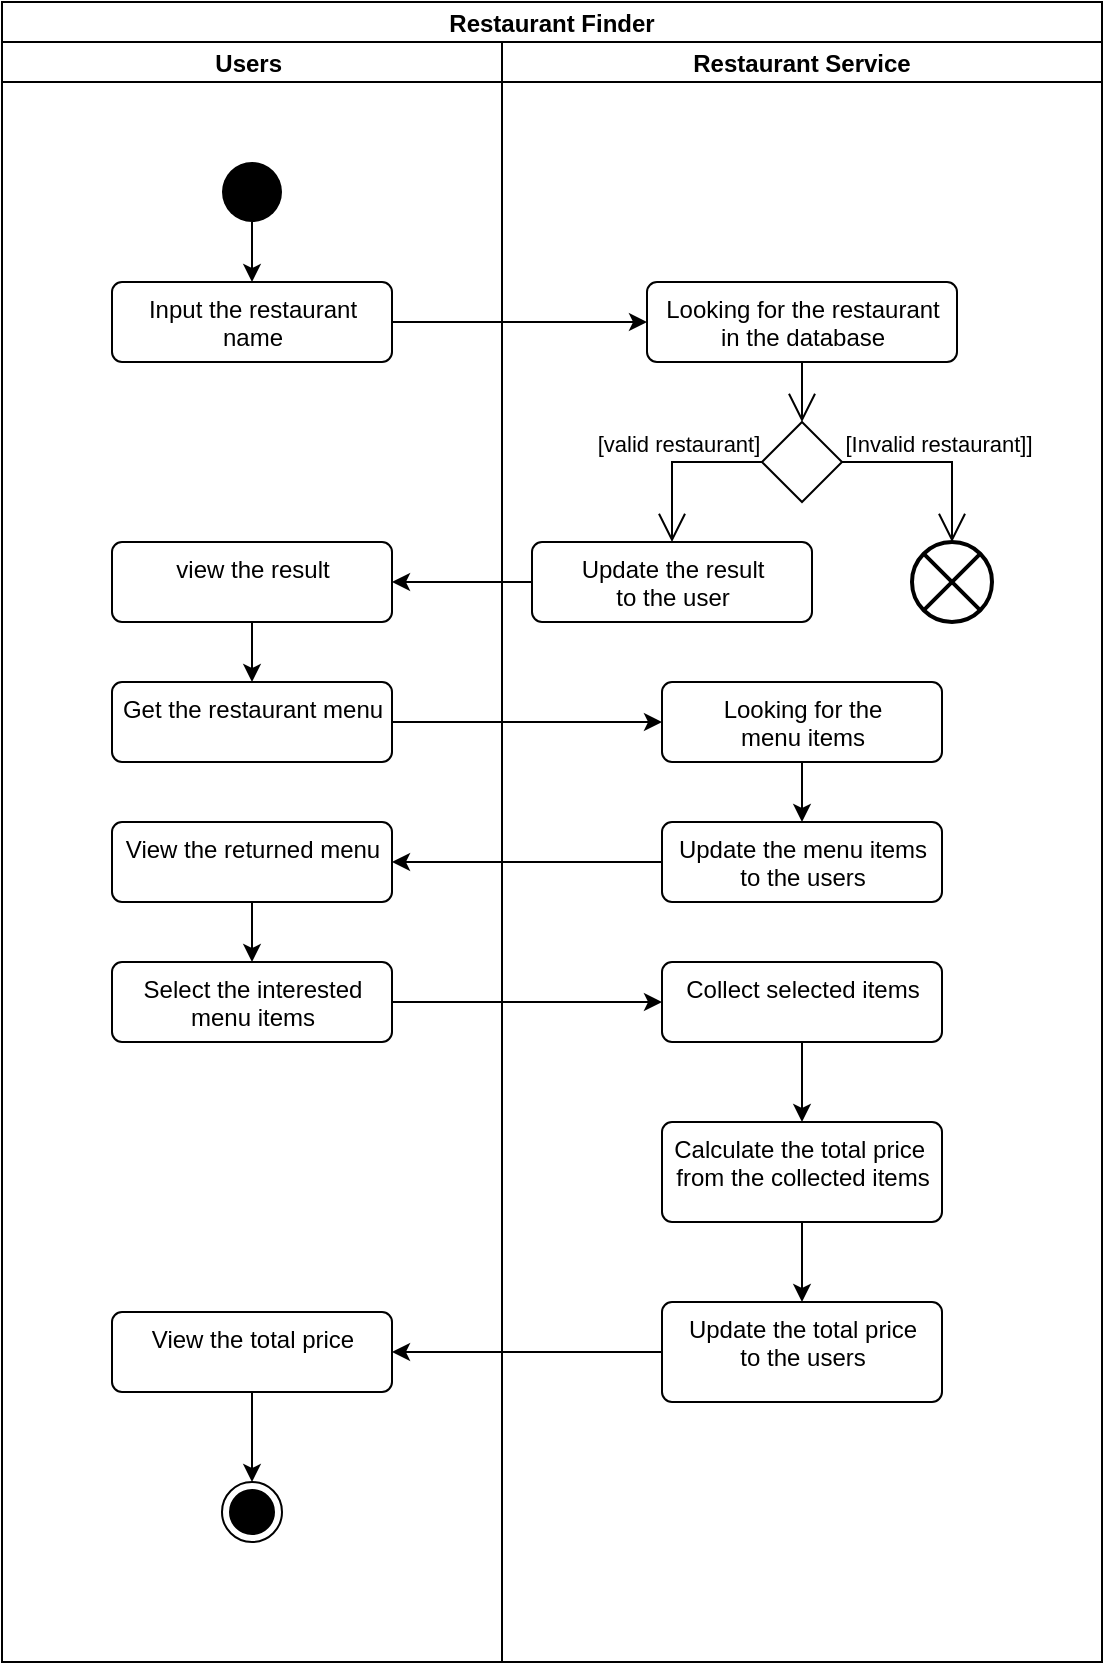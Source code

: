 <mxfile version="20.3.7" type="github">
  <diagram id="gbzk3yQSj8liMku1RLfF" name="Page-1">
    <mxGraphModel dx="2066" dy="1154" grid="1" gridSize="10" guides="1" tooltips="1" connect="1" arrows="1" fold="1" page="1" pageScale="1" pageWidth="850" pageHeight="1100" math="0" shadow="0">
      <root>
        <mxCell id="0" />
        <mxCell id="1" parent="0" />
        <mxCell id="S5wvV7lNFDj4NxCUPVdr-1" value="Restaurant Finder" style="swimlane;childLayout=stackLayout;resizeParent=1;resizeParentMax=0;startSize=20;" parent="1" vertex="1">
          <mxGeometry x="175" y="50" width="550" height="830" as="geometry" />
        </mxCell>
        <mxCell id="S5wvV7lNFDj4NxCUPVdr-2" value="Users " style="swimlane;startSize=20;" parent="S5wvV7lNFDj4NxCUPVdr-1" vertex="1">
          <mxGeometry y="20" width="250" height="810" as="geometry" />
        </mxCell>
        <mxCell id="S5wvV7lNFDj4NxCUPVdr-8" style="edgeStyle=orthogonalEdgeStyle;rounded=0;orthogonalLoop=1;jettySize=auto;html=1;" parent="S5wvV7lNFDj4NxCUPVdr-2" source="S5wvV7lNFDj4NxCUPVdr-5" target="S5wvV7lNFDj4NxCUPVdr-6" edge="1">
          <mxGeometry relative="1" as="geometry" />
        </mxCell>
        <mxCell id="S5wvV7lNFDj4NxCUPVdr-5" value="" style="ellipse;fillColor=#000000;strokeColor=none;" parent="S5wvV7lNFDj4NxCUPVdr-2" vertex="1">
          <mxGeometry x="110" y="60" width="30" height="30" as="geometry" />
        </mxCell>
        <mxCell id="S5wvV7lNFDj4NxCUPVdr-6" value="Input the restaurant &lt;br&gt;name" style="html=1;align=center;verticalAlign=top;rounded=1;absoluteArcSize=1;arcSize=10;dashed=0;" parent="S5wvV7lNFDj4NxCUPVdr-2" vertex="1">
          <mxGeometry x="55" y="120" width="140" height="40" as="geometry" />
        </mxCell>
        <mxCell id="S5wvV7lNFDj4NxCUPVdr-23" style="edgeStyle=orthogonalEdgeStyle;rounded=0;orthogonalLoop=1;jettySize=auto;html=1;" parent="S5wvV7lNFDj4NxCUPVdr-2" source="S5wvV7lNFDj4NxCUPVdr-20" target="S5wvV7lNFDj4NxCUPVdr-22" edge="1">
          <mxGeometry relative="1" as="geometry" />
        </mxCell>
        <mxCell id="S5wvV7lNFDj4NxCUPVdr-20" value="view the result" style="html=1;align=center;verticalAlign=top;rounded=1;absoluteArcSize=1;arcSize=10;dashed=0;" parent="S5wvV7lNFDj4NxCUPVdr-2" vertex="1">
          <mxGeometry x="55" y="250" width="140" height="40" as="geometry" />
        </mxCell>
        <mxCell id="S5wvV7lNFDj4NxCUPVdr-22" value="Get the restaurant menu" style="html=1;align=center;verticalAlign=top;rounded=1;absoluteArcSize=1;arcSize=10;dashed=0;" parent="S5wvV7lNFDj4NxCUPVdr-2" vertex="1">
          <mxGeometry x="55" y="320" width="140" height="40" as="geometry" />
        </mxCell>
        <mxCell id="S5wvV7lNFDj4NxCUPVdr-30" style="edgeStyle=orthogonalEdgeStyle;rounded=0;orthogonalLoop=1;jettySize=auto;html=1;" parent="S5wvV7lNFDj4NxCUPVdr-2" source="S5wvV7lNFDj4NxCUPVdr-27" target="S5wvV7lNFDj4NxCUPVdr-29" edge="1">
          <mxGeometry relative="1" as="geometry" />
        </mxCell>
        <mxCell id="S5wvV7lNFDj4NxCUPVdr-27" value="View the returned menu" style="html=1;align=center;verticalAlign=top;rounded=1;absoluteArcSize=1;arcSize=10;dashed=0;" parent="S5wvV7lNFDj4NxCUPVdr-2" vertex="1">
          <mxGeometry x="55" y="390" width="140" height="40" as="geometry" />
        </mxCell>
        <mxCell id="S5wvV7lNFDj4NxCUPVdr-29" value="Select the interested&lt;br&gt;menu items" style="html=1;align=center;verticalAlign=top;rounded=1;absoluteArcSize=1;arcSize=10;dashed=0;" parent="S5wvV7lNFDj4NxCUPVdr-2" vertex="1">
          <mxGeometry x="55" y="460" width="140" height="40" as="geometry" />
        </mxCell>
        <mxCell id="S5wvV7lNFDj4NxCUPVdr-42" style="edgeStyle=orthogonalEdgeStyle;rounded=0;orthogonalLoop=1;jettySize=auto;html=1;" parent="S5wvV7lNFDj4NxCUPVdr-2" source="S5wvV7lNFDj4NxCUPVdr-37" target="S5wvV7lNFDj4NxCUPVdr-40" edge="1">
          <mxGeometry relative="1" as="geometry" />
        </mxCell>
        <mxCell id="S5wvV7lNFDj4NxCUPVdr-37" value="View the total price" style="html=1;align=center;verticalAlign=top;rounded=1;absoluteArcSize=1;arcSize=10;dashed=0;" parent="S5wvV7lNFDj4NxCUPVdr-2" vertex="1">
          <mxGeometry x="55" y="635" width="140" height="40" as="geometry" />
        </mxCell>
        <mxCell id="S5wvV7lNFDj4NxCUPVdr-40" value="" style="ellipse;html=1;shape=endState;fillColor=strokeColor;" parent="S5wvV7lNFDj4NxCUPVdr-2" vertex="1">
          <mxGeometry x="110" y="720" width="30" height="30" as="geometry" />
        </mxCell>
        <mxCell id="S5wvV7lNFDj4NxCUPVdr-3" value="Restaurant Service" style="swimlane;startSize=20;" parent="S5wvV7lNFDj4NxCUPVdr-1" vertex="1">
          <mxGeometry x="250" y="20" width="300" height="810" as="geometry" />
        </mxCell>
        <mxCell id="S5wvV7lNFDj4NxCUPVdr-7" value="Looking for the restaurant &lt;br&gt;in the database" style="html=1;align=center;verticalAlign=top;rounded=1;absoluteArcSize=1;arcSize=10;dashed=0;" parent="S5wvV7lNFDj4NxCUPVdr-3" vertex="1">
          <mxGeometry x="72.5" y="120" width="155" height="40" as="geometry" />
        </mxCell>
        <mxCell id="S5wvV7lNFDj4NxCUPVdr-10" value="Update the result &lt;br&gt;to the user" style="html=1;align=center;verticalAlign=top;rounded=1;absoluteArcSize=1;arcSize=10;dashed=0;" parent="S5wvV7lNFDj4NxCUPVdr-3" vertex="1">
          <mxGeometry x="15" y="250" width="140" height="40" as="geometry" />
        </mxCell>
        <mxCell id="S5wvV7lNFDj4NxCUPVdr-11" value="" style="html=1;shape=mxgraph.sysml.flowFinal;strokeWidth=2;verticalLabelPosition=bottom;verticalAlignment=top;" parent="S5wvV7lNFDj4NxCUPVdr-3" vertex="1">
          <mxGeometry x="205" y="250" width="40" height="40" as="geometry" />
        </mxCell>
        <mxCell id="S5wvV7lNFDj4NxCUPVdr-16" value="" style="shape=rhombus;html=1;verticalLabelPosition=bottom;verticalAlignment=top;" parent="S5wvV7lNFDj4NxCUPVdr-3" vertex="1">
          <mxGeometry x="130" y="190" width="40" height="40" as="geometry" />
        </mxCell>
        <mxCell id="S5wvV7lNFDj4NxCUPVdr-17" value="" style="edgeStyle=elbowEdgeStyle;html=1;elbow=horizontal;align=right;verticalAlign=bottom;endArrow=none;rounded=0;labelBackgroundColor=none;startArrow=open;startSize=12;entryX=0.5;entryY=1;entryDx=0;entryDy=0;" parent="S5wvV7lNFDj4NxCUPVdr-3" source="S5wvV7lNFDj4NxCUPVdr-16" target="S5wvV7lNFDj4NxCUPVdr-7" edge="1">
          <mxGeometry relative="1" as="geometry">
            <mxPoint x="-5" y="440" as="targetPoint" />
          </mxGeometry>
        </mxCell>
        <mxCell id="S5wvV7lNFDj4NxCUPVdr-19" value="[Invalid restaurant]]" style="edgeStyle=elbowEdgeStyle;html=1;elbow=vertical;verticalAlign=bottom;endArrow=open;rounded=0;labelBackgroundColor=none;endSize=12;entryX=0.5;entryY=0;entryDx=0;entryDy=0;entryPerimeter=0;exitX=1;exitY=0.5;exitDx=0;exitDy=0;" parent="S5wvV7lNFDj4NxCUPVdr-3" source="S5wvV7lNFDj4NxCUPVdr-16" target="S5wvV7lNFDj4NxCUPVdr-11" edge="1">
          <mxGeometry relative="1" as="geometry">
            <mxPoint x="-105" y="500" as="targetPoint" />
            <Array as="points">
              <mxPoint x="235" y="210" />
            </Array>
          </mxGeometry>
        </mxCell>
        <mxCell id="S5wvV7lNFDj4NxCUPVdr-18" value="[valid restaurant]" style="edgeStyle=elbowEdgeStyle;html=1;elbow=horizontal;verticalAlign=bottom;endArrow=open;rounded=0;labelBackgroundColor=none;endSize=12;" parent="S5wvV7lNFDj4NxCUPVdr-3" source="S5wvV7lNFDj4NxCUPVdr-16" target="S5wvV7lNFDj4NxCUPVdr-10" edge="1">
          <mxGeometry relative="1" as="geometry">
            <mxPoint x="95" y="500" as="targetPoint" />
            <Array as="points">
              <mxPoint x="85" y="210" />
            </Array>
          </mxGeometry>
        </mxCell>
        <mxCell id="S5wvV7lNFDj4NxCUPVdr-26" style="edgeStyle=orthogonalEdgeStyle;rounded=0;orthogonalLoop=1;jettySize=auto;html=1;" parent="S5wvV7lNFDj4NxCUPVdr-3" source="S5wvV7lNFDj4NxCUPVdr-24" target="S5wvV7lNFDj4NxCUPVdr-25" edge="1">
          <mxGeometry relative="1" as="geometry" />
        </mxCell>
        <mxCell id="S5wvV7lNFDj4NxCUPVdr-24" value="Looking for the &lt;br&gt;menu items" style="html=1;align=center;verticalAlign=top;rounded=1;absoluteArcSize=1;arcSize=10;dashed=0;" parent="S5wvV7lNFDj4NxCUPVdr-3" vertex="1">
          <mxGeometry x="80" y="320" width="140" height="40" as="geometry" />
        </mxCell>
        <mxCell id="S5wvV7lNFDj4NxCUPVdr-25" value="Update the menu items&lt;br&gt;to the users" style="html=1;align=center;verticalAlign=top;rounded=1;absoluteArcSize=1;arcSize=10;dashed=0;" parent="S5wvV7lNFDj4NxCUPVdr-3" vertex="1">
          <mxGeometry x="80" y="390" width="140" height="40" as="geometry" />
        </mxCell>
        <mxCell id="S5wvV7lNFDj4NxCUPVdr-33" style="edgeStyle=orthogonalEdgeStyle;rounded=0;orthogonalLoop=1;jettySize=auto;html=1;" parent="S5wvV7lNFDj4NxCUPVdr-3" source="S5wvV7lNFDj4NxCUPVdr-31" target="S5wvV7lNFDj4NxCUPVdr-32" edge="1">
          <mxGeometry relative="1" as="geometry" />
        </mxCell>
        <mxCell id="S5wvV7lNFDj4NxCUPVdr-31" value="Collect selected items" style="html=1;align=center;verticalAlign=top;rounded=1;absoluteArcSize=1;arcSize=10;dashed=0;" parent="S5wvV7lNFDj4NxCUPVdr-3" vertex="1">
          <mxGeometry x="80" y="460" width="140" height="40" as="geometry" />
        </mxCell>
        <mxCell id="S5wvV7lNFDj4NxCUPVdr-36" style="edgeStyle=orthogonalEdgeStyle;rounded=0;orthogonalLoop=1;jettySize=auto;html=1;" parent="S5wvV7lNFDj4NxCUPVdr-3" source="S5wvV7lNFDj4NxCUPVdr-32" target="S5wvV7lNFDj4NxCUPVdr-35" edge="1">
          <mxGeometry relative="1" as="geometry" />
        </mxCell>
        <mxCell id="S5wvV7lNFDj4NxCUPVdr-32" value="Calculate the total price&amp;nbsp;&lt;br&gt;from the collected items" style="html=1;align=center;verticalAlign=top;rounded=1;absoluteArcSize=1;arcSize=10;dashed=0;" parent="S5wvV7lNFDj4NxCUPVdr-3" vertex="1">
          <mxGeometry x="80" y="540" width="140" height="50" as="geometry" />
        </mxCell>
        <mxCell id="S5wvV7lNFDj4NxCUPVdr-35" value="Update the total price&lt;br&gt;to the users" style="html=1;align=center;verticalAlign=top;rounded=1;absoluteArcSize=1;arcSize=10;dashed=0;" parent="S5wvV7lNFDj4NxCUPVdr-3" vertex="1">
          <mxGeometry x="80" y="630" width="140" height="50" as="geometry" />
        </mxCell>
        <mxCell id="S5wvV7lNFDj4NxCUPVdr-9" style="edgeStyle=orthogonalEdgeStyle;rounded=0;orthogonalLoop=1;jettySize=auto;html=1;" parent="S5wvV7lNFDj4NxCUPVdr-1" source="S5wvV7lNFDj4NxCUPVdr-6" target="S5wvV7lNFDj4NxCUPVdr-7" edge="1">
          <mxGeometry relative="1" as="geometry" />
        </mxCell>
        <mxCell id="S5wvV7lNFDj4NxCUPVdr-21" style="edgeStyle=orthogonalEdgeStyle;rounded=0;orthogonalLoop=1;jettySize=auto;html=1;entryX=1;entryY=0.5;entryDx=0;entryDy=0;" parent="S5wvV7lNFDj4NxCUPVdr-1" source="S5wvV7lNFDj4NxCUPVdr-10" target="S5wvV7lNFDj4NxCUPVdr-20" edge="1">
          <mxGeometry relative="1" as="geometry" />
        </mxCell>
        <mxCell id="S5wvV7lNFDj4NxCUPVdr-28" style="edgeStyle=orthogonalEdgeStyle;rounded=0;orthogonalLoop=1;jettySize=auto;html=1;" parent="S5wvV7lNFDj4NxCUPVdr-1" source="S5wvV7lNFDj4NxCUPVdr-25" target="S5wvV7lNFDj4NxCUPVdr-27" edge="1">
          <mxGeometry relative="1" as="geometry" />
        </mxCell>
        <mxCell id="S5wvV7lNFDj4NxCUPVdr-34" style="edgeStyle=orthogonalEdgeStyle;rounded=0;orthogonalLoop=1;jettySize=auto;html=1;" parent="S5wvV7lNFDj4NxCUPVdr-1" source="S5wvV7lNFDj4NxCUPVdr-29" target="S5wvV7lNFDj4NxCUPVdr-31" edge="1">
          <mxGeometry relative="1" as="geometry" />
        </mxCell>
        <mxCell id="S5wvV7lNFDj4NxCUPVdr-38" style="edgeStyle=orthogonalEdgeStyle;rounded=0;orthogonalLoop=1;jettySize=auto;html=1;" parent="S5wvV7lNFDj4NxCUPVdr-1" source="S5wvV7lNFDj4NxCUPVdr-35" target="S5wvV7lNFDj4NxCUPVdr-37" edge="1">
          <mxGeometry relative="1" as="geometry" />
        </mxCell>
        <mxCell id="5FFgN4u_OPAJNUJ0jiH7-1" style="edgeStyle=orthogonalEdgeStyle;rounded=0;orthogonalLoop=1;jettySize=auto;html=1;" edge="1" parent="S5wvV7lNFDj4NxCUPVdr-1" source="S5wvV7lNFDj4NxCUPVdr-22" target="S5wvV7lNFDj4NxCUPVdr-24">
          <mxGeometry relative="1" as="geometry" />
        </mxCell>
      </root>
    </mxGraphModel>
  </diagram>
</mxfile>
